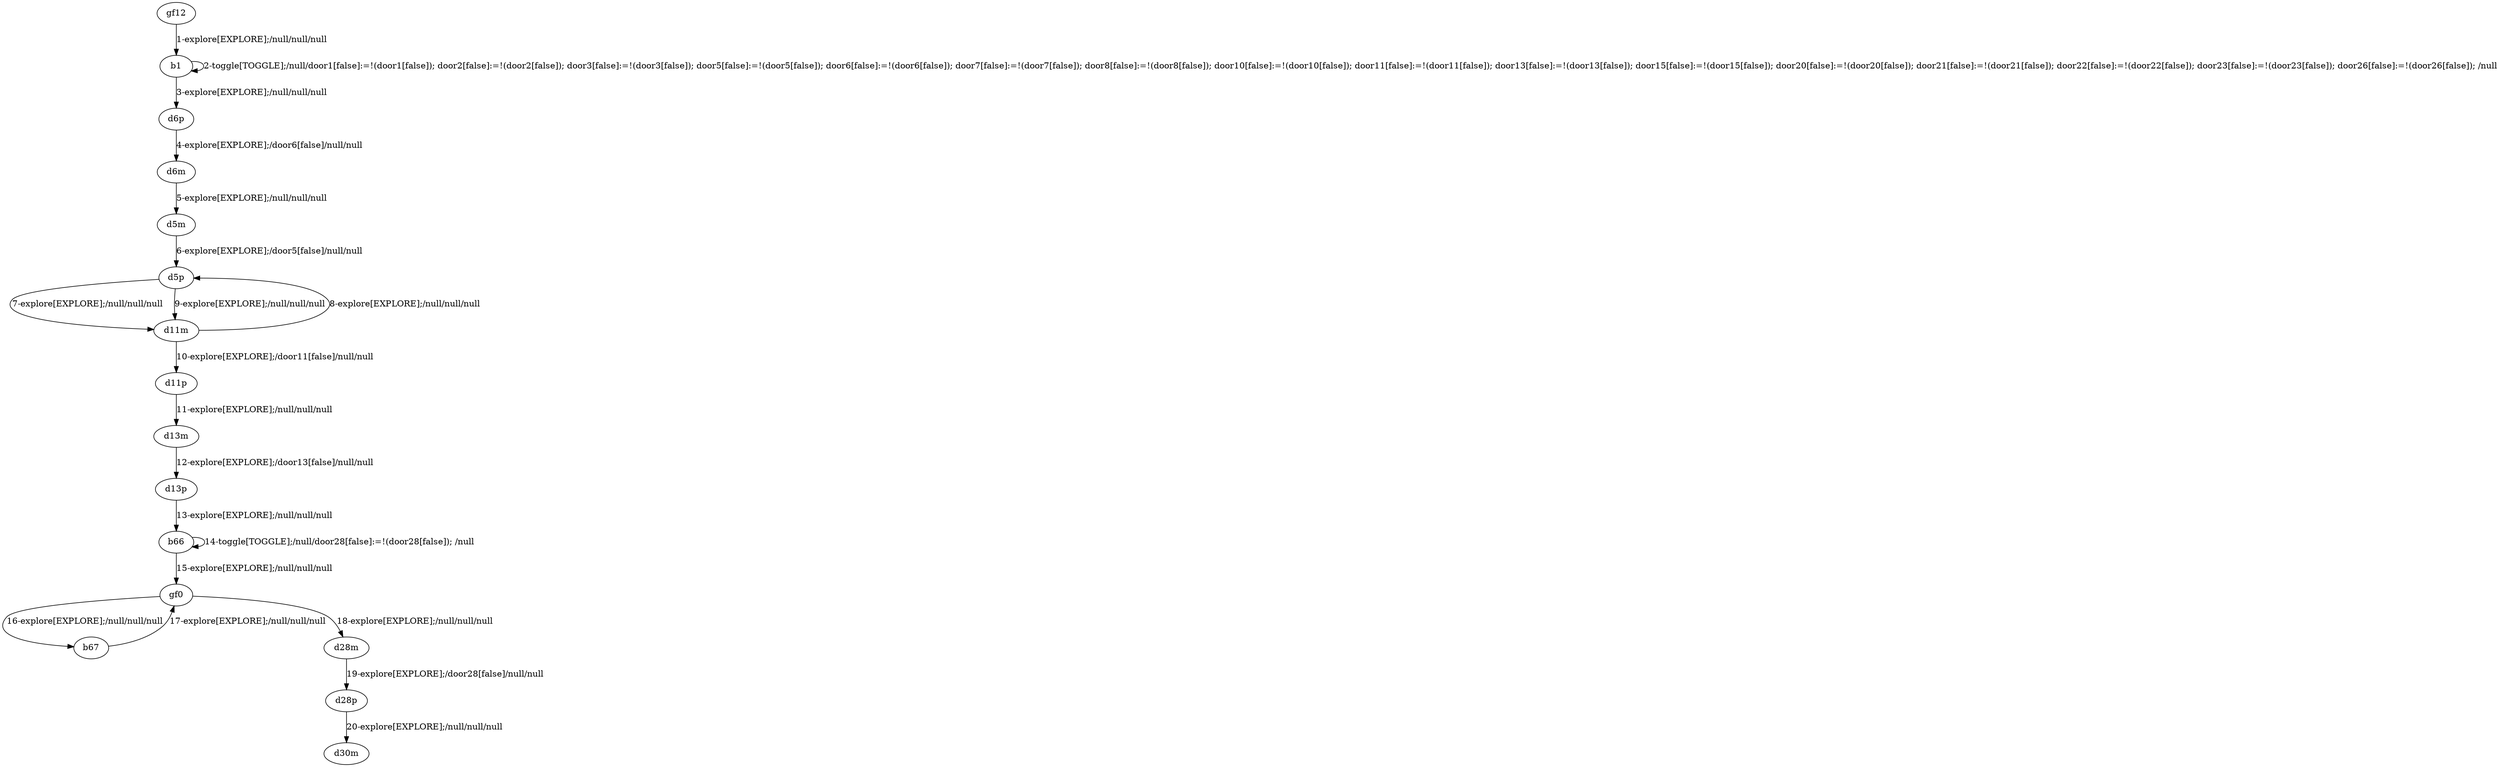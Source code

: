 # Total number of goals covered by this test: 2
# gf0 --> d28m
# gf0 --> b67

digraph g {
"gf12" -> "b1" [label = "1-explore[EXPLORE];/null/null/null"];
"b1" -> "b1" [label = "2-toggle[TOGGLE];/null/door1[false]:=!(door1[false]); door2[false]:=!(door2[false]); door3[false]:=!(door3[false]); door5[false]:=!(door5[false]); door6[false]:=!(door6[false]); door7[false]:=!(door7[false]); door8[false]:=!(door8[false]); door10[false]:=!(door10[false]); door11[false]:=!(door11[false]); door13[false]:=!(door13[false]); door15[false]:=!(door15[false]); door20[false]:=!(door20[false]); door21[false]:=!(door21[false]); door22[false]:=!(door22[false]); door23[false]:=!(door23[false]); door26[false]:=!(door26[false]); /null"];
"b1" -> "d6p" [label = "3-explore[EXPLORE];/null/null/null"];
"d6p" -> "d6m" [label = "4-explore[EXPLORE];/door6[false]/null/null"];
"d6m" -> "d5m" [label = "5-explore[EXPLORE];/null/null/null"];
"d5m" -> "d5p" [label = "6-explore[EXPLORE];/door5[false]/null/null"];
"d5p" -> "d11m" [label = "7-explore[EXPLORE];/null/null/null"];
"d11m" -> "d5p" [label = "8-explore[EXPLORE];/null/null/null"];
"d5p" -> "d11m" [label = "9-explore[EXPLORE];/null/null/null"];
"d11m" -> "d11p" [label = "10-explore[EXPLORE];/door11[false]/null/null"];
"d11p" -> "d13m" [label = "11-explore[EXPLORE];/null/null/null"];
"d13m" -> "d13p" [label = "12-explore[EXPLORE];/door13[false]/null/null"];
"d13p" -> "b66" [label = "13-explore[EXPLORE];/null/null/null"];
"b66" -> "b66" [label = "14-toggle[TOGGLE];/null/door28[false]:=!(door28[false]); /null"];
"b66" -> "gf0" [label = "15-explore[EXPLORE];/null/null/null"];
"gf0" -> "b67" [label = "16-explore[EXPLORE];/null/null/null"];
"b67" -> "gf0" [label = "17-explore[EXPLORE];/null/null/null"];
"gf0" -> "d28m" [label = "18-explore[EXPLORE];/null/null/null"];
"d28m" -> "d28p" [label = "19-explore[EXPLORE];/door28[false]/null/null"];
"d28p" -> "d30m" [label = "20-explore[EXPLORE];/null/null/null"];
}